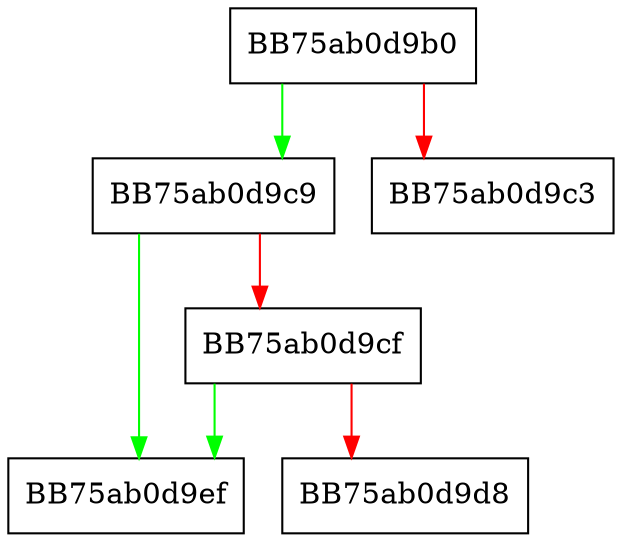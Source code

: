 digraph TruncateFile {
  node [shape="box"];
  graph [splines=ortho];
  BB75ab0d9b0 -> BB75ab0d9c9 [color="green"];
  BB75ab0d9b0 -> BB75ab0d9c3 [color="red"];
  BB75ab0d9c9 -> BB75ab0d9ef [color="green"];
  BB75ab0d9c9 -> BB75ab0d9cf [color="red"];
  BB75ab0d9cf -> BB75ab0d9ef [color="green"];
  BB75ab0d9cf -> BB75ab0d9d8 [color="red"];
}